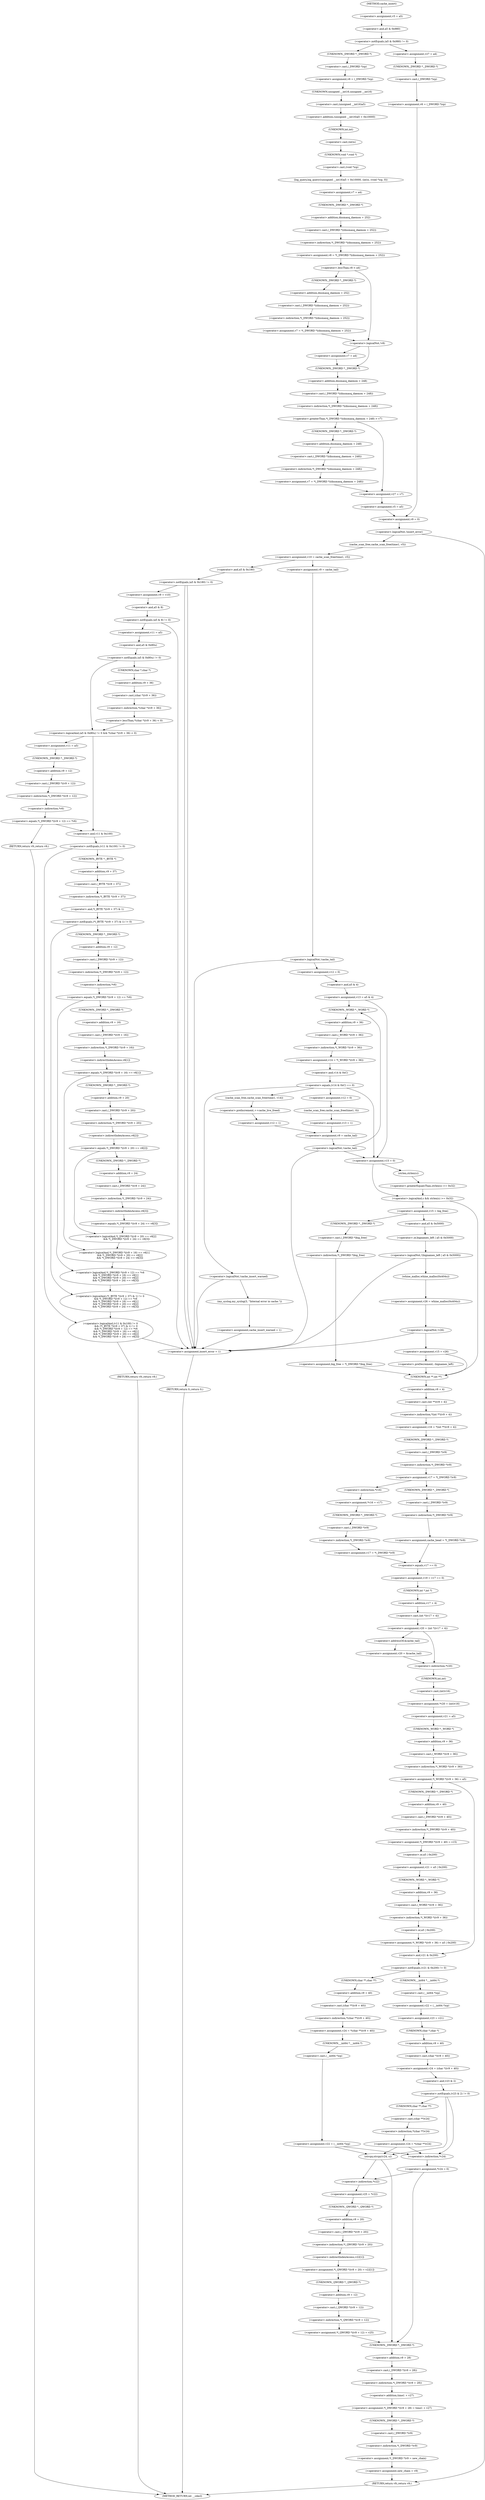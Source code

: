 digraph cache_insert {  
"1000152" [label = "(<operator>.assignment,v5 = a5)" ]
"1000156" [label = "(<operator>.notEquals,(a5 & 0x980) != 0)" ]
"1000157" [label = "(<operator>.and,a5 & 0x980)" ]
"1000162" [label = "(<operator>.assignment,v6 = (_DWORD *)cp)" ]
"1000164" [label = "(<operator>.cast,(_DWORD *)cp)" ]
"1000165" [label = "(UNKNOWN,_DWORD *,_DWORD *)" ]
"1000167" [label = "(log_query,log_query((unsigned __int16)a5 + 0x10000, (int)s, (void *)cp, 0))" ]
"1000168" [label = "(<operator>.addition,(unsigned __int16)a5 + 0x10000)" ]
"1000169" [label = "(<operator>.cast,(unsigned __int16)a5)" ]
"1000170" [label = "(UNKNOWN,unsigned __int16,unsigned __int16)" ]
"1000173" [label = "(<operator>.cast,(int)s)" ]
"1000174" [label = "(UNKNOWN,int,int)" ]
"1000176" [label = "(<operator>.cast,(void *)cp)" ]
"1000177" [label = "(UNKNOWN,void *,void *)" ]
"1000180" [label = "(<operator>.assignment,v7 = a4)" ]
"1000183" [label = "(<operator>.assignment,v8 = *(_DWORD *)(dnsmasq_daemon + 252))" ]
"1000185" [label = "(<operator>.indirection,*(_DWORD *)(dnsmasq_daemon + 252))" ]
"1000186" [label = "(<operator>.cast,(_DWORD *)(dnsmasq_daemon + 252))" ]
"1000187" [label = "(UNKNOWN,_DWORD *,_DWORD *)" ]
"1000188" [label = "(<operator>.addition,dnsmasq_daemon + 252)" ]
"1000192" [label = "(<operator>.lessThan,v8 < a4)" ]
"1000195" [label = "(<operator>.assignment,v7 = *(_DWORD *)(dnsmasq_daemon + 252))" ]
"1000197" [label = "(<operator>.indirection,*(_DWORD *)(dnsmasq_daemon + 252))" ]
"1000198" [label = "(<operator>.cast,(_DWORD *)(dnsmasq_daemon + 252))" ]
"1000199" [label = "(UNKNOWN,_DWORD *,_DWORD *)" ]
"1000200" [label = "(<operator>.addition,dnsmasq_daemon + 252)" ]
"1000204" [label = "(<operator>.logicalNot,!v8)" ]
"1000206" [label = "(<operator>.assignment,v7 = a4)" ]
"1000210" [label = "(<operator>.greaterThan,*(_DWORD *)(dnsmasq_daemon + 248) > v7)" ]
"1000211" [label = "(<operator>.indirection,*(_DWORD *)(dnsmasq_daemon + 248))" ]
"1000212" [label = "(<operator>.cast,(_DWORD *)(dnsmasq_daemon + 248))" ]
"1000213" [label = "(UNKNOWN,_DWORD *,_DWORD *)" ]
"1000214" [label = "(<operator>.addition,dnsmasq_daemon + 248)" ]
"1000218" [label = "(<operator>.assignment,v7 = *(_DWORD *)(dnsmasq_daemon + 248))" ]
"1000220" [label = "(<operator>.indirection,*(_DWORD *)(dnsmasq_daemon + 248))" ]
"1000221" [label = "(<operator>.cast,(_DWORD *)(dnsmasq_daemon + 248))" ]
"1000222" [label = "(UNKNOWN,_DWORD *,_DWORD *)" ]
"1000223" [label = "(<operator>.addition,dnsmasq_daemon + 248)" ]
"1000226" [label = "(<operator>.assignment,v27 = v7)" ]
"1000229" [label = "(<operator>.assignment,v5 = a5)" ]
"1000234" [label = "(<operator>.assignment,v27 = a4)" ]
"1000237" [label = "(<operator>.assignment,v6 = (_DWORD *)cp)" ]
"1000239" [label = "(<operator>.cast,(_DWORD *)cp)" ]
"1000240" [label = "(UNKNOWN,_DWORD *,_DWORD *)" ]
"1000242" [label = "(<operator>.assignment,v9 = 0)" ]
"1000246" [label = "(<operator>.logicalNot,!insert_error)" ]
"1000249" [label = "(<operator>.assignment,v10 = cache_scan_free(time1, v5))" ]
"1000251" [label = "(cache_scan_free,cache_scan_free(time1, v5))" ]
"1000258" [label = "(<operator>.notEquals,(a5 & 0x180) != 0)" ]
"1000259" [label = "(<operator>.and,a5 & 0x180)" ]
"1000267" [label = "(<operator>.assignment,v9 = v10)" ]
"1000271" [label = "(<operator>.notEquals,(a5 & 8) != 0)" ]
"1000272" [label = "(<operator>.and,a5 & 8)" ]
"1000277" [label = "(<operator>.assignment,v11 = a5)" ]
"1000281" [label = "(<operator>.logicalAnd,(a5 & 0x80u) != 0 && *(char *)(v9 + 36) < 0)" ]
"1000282" [label = "(<operator>.notEquals,(a5 & 0x80u) != 0)" ]
"1000283" [label = "(<operator>.and,a5 & 0x80u)" ]
"1000287" [label = "(<operator>.lessThan,*(char *)(v9 + 36) < 0)" ]
"1000288" [label = "(<operator>.indirection,*(char *)(v9 + 36))" ]
"1000289" [label = "(<operator>.cast,(char *)(v9 + 36))" ]
"1000290" [label = "(UNKNOWN,char *,char *)" ]
"1000291" [label = "(<operator>.addition,v9 + 36)" ]
"1000296" [label = "(<operator>.assignment,v11 = a5)" ]
"1000300" [label = "(<operator>.equals,*(_DWORD *)(v9 + 12) == *v6)" ]
"1000301" [label = "(<operator>.indirection,*(_DWORD *)(v9 + 12))" ]
"1000302" [label = "(<operator>.cast,(_DWORD *)(v9 + 12))" ]
"1000303" [label = "(UNKNOWN,_DWORD *,_DWORD *)" ]
"1000304" [label = "(<operator>.addition,v9 + 12)" ]
"1000307" [label = "(<operator>.indirection,*v6)" ]
"1000309" [label = "(RETURN,return v9;,return v9;)" ]
"1000312" [label = "(<operator>.logicalAnd,(v11 & 0x100) != 0\n              && (*(_BYTE *)(v9 + 37) & 1) != 0\n              && *(_DWORD *)(v9 + 12) == *v6\n              && *(_DWORD *)(v9 + 16) == v6[1]\n              && *(_DWORD *)(v9 + 20) == v6[2]\n              && *(_DWORD *)(v9 + 24) == v6[3])" ]
"1000313" [label = "(<operator>.notEquals,(v11 & 0x100) != 0)" ]
"1000314" [label = "(<operator>.and,v11 & 0x100)" ]
"1000318" [label = "(<operator>.logicalAnd,(*(_BYTE *)(v9 + 37) & 1) != 0\n              && *(_DWORD *)(v9 + 12) == *v6\n              && *(_DWORD *)(v9 + 16) == v6[1]\n              && *(_DWORD *)(v9 + 20) == v6[2]\n              && *(_DWORD *)(v9 + 24) == v6[3])" ]
"1000319" [label = "(<operator>.notEquals,(*(_BYTE *)(v9 + 37) & 1) != 0)" ]
"1000320" [label = "(<operator>.and,*(_BYTE *)(v9 + 37) & 1)" ]
"1000321" [label = "(<operator>.indirection,*(_BYTE *)(v9 + 37))" ]
"1000322" [label = "(<operator>.cast,(_BYTE *)(v9 + 37))" ]
"1000323" [label = "(UNKNOWN,_BYTE *,_BYTE *)" ]
"1000324" [label = "(<operator>.addition,v9 + 37)" ]
"1000329" [label = "(<operator>.logicalAnd,*(_DWORD *)(v9 + 12) == *v6\n              && *(_DWORD *)(v9 + 16) == v6[1]\n              && *(_DWORD *)(v9 + 20) == v6[2]\n              && *(_DWORD *)(v9 + 24) == v6[3])" ]
"1000330" [label = "(<operator>.equals,*(_DWORD *)(v9 + 12) == *v6)" ]
"1000331" [label = "(<operator>.indirection,*(_DWORD *)(v9 + 12))" ]
"1000332" [label = "(<operator>.cast,(_DWORD *)(v9 + 12))" ]
"1000333" [label = "(UNKNOWN,_DWORD *,_DWORD *)" ]
"1000334" [label = "(<operator>.addition,v9 + 12)" ]
"1000337" [label = "(<operator>.indirection,*v6)" ]
"1000339" [label = "(<operator>.logicalAnd,*(_DWORD *)(v9 + 16) == v6[1]\n              && *(_DWORD *)(v9 + 20) == v6[2]\n              && *(_DWORD *)(v9 + 24) == v6[3])" ]
"1000340" [label = "(<operator>.equals,*(_DWORD *)(v9 + 16) == v6[1])" ]
"1000341" [label = "(<operator>.indirection,*(_DWORD *)(v9 + 16))" ]
"1000342" [label = "(<operator>.cast,(_DWORD *)(v9 + 16))" ]
"1000343" [label = "(UNKNOWN,_DWORD *,_DWORD *)" ]
"1000344" [label = "(<operator>.addition,v9 + 16)" ]
"1000347" [label = "(<operator>.indirectIndexAccess,v6[1])" ]
"1000350" [label = "(<operator>.logicalAnd,*(_DWORD *)(v9 + 20) == v6[2]\n              && *(_DWORD *)(v9 + 24) == v6[3])" ]
"1000351" [label = "(<operator>.equals,*(_DWORD *)(v9 + 20) == v6[2])" ]
"1000352" [label = "(<operator>.indirection,*(_DWORD *)(v9 + 20))" ]
"1000353" [label = "(<operator>.cast,(_DWORD *)(v9 + 20))" ]
"1000354" [label = "(UNKNOWN,_DWORD *,_DWORD *)" ]
"1000355" [label = "(<operator>.addition,v9 + 20)" ]
"1000358" [label = "(<operator>.indirectIndexAccess,v6[2])" ]
"1000361" [label = "(<operator>.equals,*(_DWORD *)(v9 + 24) == v6[3])" ]
"1000362" [label = "(<operator>.indirection,*(_DWORD *)(v9 + 24))" ]
"1000363" [label = "(<operator>.cast,(_DWORD *)(v9 + 24))" ]
"1000364" [label = "(UNKNOWN,_DWORD *,_DWORD *)" ]
"1000365" [label = "(<operator>.addition,v9 + 24)" ]
"1000368" [label = "(<operator>.indirectIndexAccess,v6[3])" ]
"1000372" [label = "(RETURN,return v9;,return v9;)" ]
"1000375" [label = "(<operator>.assignment,insert_error = 1)" ]
"1000378" [label = "(RETURN,return 0;,return 0;)" ]
"1000380" [label = "(<operator>.assignment,v9 = cache_tail)" ]
"1000384" [label = "(<operator>.logicalNot,!cache_tail)" ]
"1000387" [label = "(<operator>.assignment,v12 = 0)" ]
"1000390" [label = "(<operator>.assignment,v13 = a5 & 4)" ]
"1000392" [label = "(<operator>.and,a5 & 4)" ]
"1000398" [label = "(<operator>.assignment,v14 = *(_WORD *)(v9 + 36))" ]
"1000400" [label = "(<operator>.indirection,*(_WORD *)(v9 + 36))" ]
"1000401" [label = "(<operator>.cast,(_WORD *)(v9 + 36))" ]
"1000402" [label = "(UNKNOWN,_WORD *,_WORD *)" ]
"1000403" [label = "(<operator>.addition,v9 + 36)" ]
"1000407" [label = "(<operator>.equals,(v14 & 0xC) == 0)" ]
"1000408" [label = "(<operator>.and,v14 & 0xC)" ]
"1000417" [label = "(<operator>.logicalNot,!cache_insert_warned)" ]
"1000420" [label = "(my_syslog,my_syslog(3, \"Internal error in cache.\"))" ]
"1000423" [label = "(<operator>.assignment,cache_insert_warned = 1)" ]
"1000430" [label = "(cache_scan_free,cache_scan_free(time1, v14))" ]
"1000433" [label = "(<operator>.preIncrement,++cache_live_freed)" ]
"1000435" [label = "(<operator>.assignment,v12 = 1)" ]
"1000440" [label = "(<operator>.assignment,v12 = 0)" ]
"1000443" [label = "(cache_scan_free,cache_scan_free(time1, 0))" ]
"1000446" [label = "(<operator>.assignment,v13 = 1)" ]
"1000449" [label = "(<operator>.assignment,v9 = cache_tail)" ]
"1000453" [label = "(<operator>.logicalNot,!cache_tail)" ]
"1000456" [label = "(<operator>.assignment,v15 = 0)" ]
"1000460" [label = "(<operator>.logicalAnd,s && strlen(s) >= 0x32)" ]
"1000462" [label = "(<operator>.greaterEqualsThan,strlen(s) >= 0x32)" ]
"1000463" [label = "(strlen,strlen(s))" ]
"1000467" [label = "(<operator>.assignment,v15 = big_free)" ]
"1000473" [label = "(<operator>.assignment,big_free = *(_DWORD *)big_free)" ]
"1000475" [label = "(<operator>.indirection,*(_DWORD *)big_free)" ]
"1000476" [label = "(<operator>.cast,(_DWORD *)big_free)" ]
"1000477" [label = "(UNKNOWN,_DWORD *,_DWORD *)" ]
"1000482" [label = "(<operator>.logicalNot,!(bignames_left | a5 & 0x5000))" ]
"1000483" [label = "(<operator>.or,bignames_left | a5 & 0x5000)" ]
"1000485" [label = "(<operator>.and,a5 & 0x5000)" ]
"1000489" [label = "(<operator>.assignment,v26 = whine_malloc(0x404u))" ]
"1000491" [label = "(whine_malloc,whine_malloc(0x404u))" ]
"1000494" [label = "(<operator>.logicalNot,!v26)" ]
"1000497" [label = "(<operator>.assignment,v15 = v26)" ]
"1000502" [label = "(<operator>.preDecrement,--bignames_left)" ]
"1000504" [label = "(<operator>.assignment,v16 = *(int **)(v9 + 4))" ]
"1000506" [label = "(<operator>.indirection,*(int **)(v9 + 4))" ]
"1000507" [label = "(<operator>.cast,(int **)(v9 + 4))" ]
"1000508" [label = "(UNKNOWN,int **,int **)" ]
"1000509" [label = "(<operator>.addition,v9 + 4)" ]
"1000512" [label = "(<operator>.assignment,v17 = *(_DWORD *)v9)" ]
"1000514" [label = "(<operator>.indirection,*(_DWORD *)v9)" ]
"1000515" [label = "(<operator>.cast,(_DWORD *)v9)" ]
"1000516" [label = "(UNKNOWN,_DWORD *,_DWORD *)" ]
"1000521" [label = "(<operator>.assignment,*v16 = v17)" ]
"1000522" [label = "(<operator>.indirection,*v16)" ]
"1000525" [label = "(<operator>.assignment,v17 = *(_DWORD *)v9)" ]
"1000527" [label = "(<operator>.indirection,*(_DWORD *)v9)" ]
"1000528" [label = "(<operator>.cast,(_DWORD *)v9)" ]
"1000529" [label = "(UNKNOWN,_DWORD *,_DWORD *)" ]
"1000533" [label = "(<operator>.assignment,cache_head = *(_DWORD *)v9)" ]
"1000535" [label = "(<operator>.indirection,*(_DWORD *)v9)" ]
"1000536" [label = "(<operator>.cast,(_DWORD *)v9)" ]
"1000537" [label = "(UNKNOWN,_DWORD *,_DWORD *)" ]
"1000539" [label = "(<operator>.assignment,v19 = v17 == 0)" ]
"1000541" [label = "(<operator>.equals,v17 == 0)" ]
"1000544" [label = "(<operator>.assignment,v20 = (int *)(v17 + 4))" ]
"1000546" [label = "(<operator>.cast,(int *)(v17 + 4))" ]
"1000547" [label = "(UNKNOWN,int *,int *)" ]
"1000548" [label = "(<operator>.addition,v17 + 4)" ]
"1000553" [label = "(<operator>.assignment,v20 = &cache_tail)" ]
"1000555" [label = "(<operator>.addressOf,&cache_tail)" ]
"1000557" [label = "(<operator>.assignment,*v20 = (int)v16)" ]
"1000558" [label = "(<operator>.indirection,*v20)" ]
"1000560" [label = "(<operator>.cast,(int)v16)" ]
"1000561" [label = "(UNKNOWN,int,int)" ]
"1000563" [label = "(<operator>.assignment,v21 = a5)" ]
"1000566" [label = "(<operator>.assignment,*(_WORD *)(v9 + 36) = a5)" ]
"1000567" [label = "(<operator>.indirection,*(_WORD *)(v9 + 36))" ]
"1000568" [label = "(<operator>.cast,(_WORD *)(v9 + 36))" ]
"1000569" [label = "(UNKNOWN,_WORD *,_WORD *)" ]
"1000570" [label = "(<operator>.addition,v9 + 36)" ]
"1000577" [label = "(<operator>.assignment,*(_DWORD *)(v9 + 40) = v15)" ]
"1000578" [label = "(<operator>.indirection,*(_DWORD *)(v9 + 40))" ]
"1000579" [label = "(<operator>.cast,(_DWORD *)(v9 + 40))" ]
"1000580" [label = "(UNKNOWN,_DWORD *,_DWORD *)" ]
"1000581" [label = "(<operator>.addition,v9 + 40)" ]
"1000585" [label = "(<operator>.assignment,v21 = a5 | 0x200)" ]
"1000587" [label = "(<operator>.or,a5 | 0x200)" ]
"1000590" [label = "(<operator>.assignment,*(_WORD *)(v9 + 36) = a5 | 0x200)" ]
"1000591" [label = "(<operator>.indirection,*(_WORD *)(v9 + 36))" ]
"1000592" [label = "(<operator>.cast,(_WORD *)(v9 + 36))" ]
"1000593" [label = "(UNKNOWN,_WORD *,_WORD *)" ]
"1000594" [label = "(<operator>.addition,v9 + 36)" ]
"1000597" [label = "(<operator>.or,a5 | 0x200)" ]
"1000601" [label = "(<operator>.notEquals,(v21 & 0x200) != 0)" ]
"1000602" [label = "(<operator>.and,v21 & 0x200)" ]
"1000607" [label = "(<operator>.assignment,v24 = *(char **)(v9 + 40))" ]
"1000609" [label = "(<operator>.indirection,*(char **)(v9 + 40))" ]
"1000610" [label = "(<operator>.cast,(char **)(v9 + 40))" ]
"1000611" [label = "(UNKNOWN,char **,char **)" ]
"1000612" [label = "(<operator>.addition,v9 + 40)" ]
"1000615" [label = "(<operator>.assignment,v22 = (__int64 *)cp)" ]
"1000617" [label = "(<operator>.cast,(__int64 *)cp)" ]
"1000618" [label = "(UNKNOWN,__int64 *,__int64 *)" ]
"1000622" [label = "(<operator>.assignment,v22 = (__int64 *)cp)" ]
"1000624" [label = "(<operator>.cast,(__int64 *)cp)" ]
"1000625" [label = "(UNKNOWN,__int64 *,__int64 *)" ]
"1000627" [label = "(<operator>.assignment,v23 = v21)" ]
"1000630" [label = "(<operator>.assignment,v24 = (char *)(v9 + 40))" ]
"1000632" [label = "(<operator>.cast,(char *)(v9 + 40))" ]
"1000633" [label = "(UNKNOWN,char *,char *)" ]
"1000634" [label = "(<operator>.addition,v9 + 40)" ]
"1000638" [label = "(<operator>.notEquals,(v23 & 2) != 0)" ]
"1000639" [label = "(<operator>.and,v23 & 2)" ]
"1000643" [label = "(<operator>.assignment,v24 = *(char **)v24)" ]
"1000645" [label = "(<operator>.indirection,*(char **)v24)" ]
"1000646" [label = "(<operator>.cast,(char **)v24)" ]
"1000647" [label = "(UNKNOWN,char **,char **)" ]
"1000651" [label = "(strcpy,strcpy(v24, s))" ]
"1000655" [label = "(<operator>.assignment,*v24 = 0)" ]
"1000656" [label = "(<operator>.indirection,*v24)" ]
"1000662" [label = "(<operator>.assignment,v25 = *v22)" ]
"1000664" [label = "(<operator>.indirection,*v22)" ]
"1000666" [label = "(<operator>.assignment,*(_QWORD *)(v9 + 20) = v22[1])" ]
"1000667" [label = "(<operator>.indirection,*(_QWORD *)(v9 + 20))" ]
"1000668" [label = "(<operator>.cast,(_QWORD *)(v9 + 20))" ]
"1000669" [label = "(UNKNOWN,_QWORD *,_QWORD *)" ]
"1000670" [label = "(<operator>.addition,v9 + 20)" ]
"1000673" [label = "(<operator>.indirectIndexAccess,v22[1])" ]
"1000676" [label = "(<operator>.assignment,*(_QWORD *)(v9 + 12) = v25)" ]
"1000677" [label = "(<operator>.indirection,*(_QWORD *)(v9 + 12))" ]
"1000678" [label = "(<operator>.cast,(_QWORD *)(v9 + 12))" ]
"1000679" [label = "(UNKNOWN,_QWORD *,_QWORD *)" ]
"1000680" [label = "(<operator>.addition,v9 + 12)" ]
"1000684" [label = "(<operator>.assignment,*(_DWORD *)(v9 + 28) = time1 + v27)" ]
"1000685" [label = "(<operator>.indirection,*(_DWORD *)(v9 + 28))" ]
"1000686" [label = "(<operator>.cast,(_DWORD *)(v9 + 28))" ]
"1000687" [label = "(UNKNOWN,_DWORD *,_DWORD *)" ]
"1000688" [label = "(<operator>.addition,v9 + 28)" ]
"1000691" [label = "(<operator>.addition,time1 + v27)" ]
"1000694" [label = "(<operator>.assignment,*(_DWORD *)v9 = new_chain)" ]
"1000695" [label = "(<operator>.indirection,*(_DWORD *)v9)" ]
"1000696" [label = "(<operator>.cast,(_DWORD *)v9)" ]
"1000697" [label = "(UNKNOWN,_DWORD *,_DWORD *)" ]
"1000700" [label = "(<operator>.assignment,new_chain = v9)" ]
"1000703" [label = "(RETURN,return v9;,return v9;)" ]
"1000123" [label = "(METHOD,cache_insert)" ]
"1000705" [label = "(METHOD_RETURN,int __cdecl)" ]
  "1000152" -> "1000157" 
  "1000156" -> "1000165" 
  "1000156" -> "1000234" 
  "1000157" -> "1000156" 
  "1000162" -> "1000170" 
  "1000164" -> "1000162" 
  "1000165" -> "1000164" 
  "1000167" -> "1000180" 
  "1000168" -> "1000174" 
  "1000169" -> "1000168" 
  "1000170" -> "1000169" 
  "1000173" -> "1000177" 
  "1000174" -> "1000173" 
  "1000176" -> "1000167" 
  "1000177" -> "1000176" 
  "1000180" -> "1000187" 
  "1000183" -> "1000192" 
  "1000185" -> "1000183" 
  "1000186" -> "1000185" 
  "1000187" -> "1000188" 
  "1000188" -> "1000186" 
  "1000192" -> "1000199" 
  "1000192" -> "1000204" 
  "1000195" -> "1000204" 
  "1000197" -> "1000195" 
  "1000198" -> "1000197" 
  "1000199" -> "1000200" 
  "1000200" -> "1000198" 
  "1000204" -> "1000213" 
  "1000204" -> "1000206" 
  "1000206" -> "1000213" 
  "1000210" -> "1000222" 
  "1000210" -> "1000226" 
  "1000211" -> "1000210" 
  "1000212" -> "1000211" 
  "1000213" -> "1000214" 
  "1000214" -> "1000212" 
  "1000218" -> "1000226" 
  "1000220" -> "1000218" 
  "1000221" -> "1000220" 
  "1000222" -> "1000223" 
  "1000223" -> "1000221" 
  "1000226" -> "1000229" 
  "1000229" -> "1000242" 
  "1000234" -> "1000240" 
  "1000237" -> "1000242" 
  "1000239" -> "1000237" 
  "1000240" -> "1000239" 
  "1000242" -> "1000246" 
  "1000246" -> "1000251" 
  "1000246" -> "1000703" 
  "1000249" -> "1000259" 
  "1000249" -> "1000380" 
  "1000251" -> "1000249" 
  "1000258" -> "1000267" 
  "1000258" -> "1000375" 
  "1000258" -> "1000375" 
  "1000259" -> "1000258" 
  "1000267" -> "1000272" 
  "1000271" -> "1000277" 
  "1000271" -> "1000375" 
  "1000272" -> "1000271" 
  "1000277" -> "1000283" 
  "1000281" -> "1000296" 
  "1000281" -> "1000314" 
  "1000282" -> "1000290" 
  "1000282" -> "1000281" 
  "1000283" -> "1000282" 
  "1000287" -> "1000281" 
  "1000288" -> "1000287" 
  "1000289" -> "1000288" 
  "1000290" -> "1000291" 
  "1000291" -> "1000289" 
  "1000296" -> "1000303" 
  "1000300" -> "1000309" 
  "1000300" -> "1000314" 
  "1000301" -> "1000307" 
  "1000302" -> "1000301" 
  "1000303" -> "1000304" 
  "1000304" -> "1000302" 
  "1000307" -> "1000300" 
  "1000309" -> "1000705" 
  "1000312" -> "1000372" 
  "1000312" -> "1000375" 
  "1000313" -> "1000323" 
  "1000313" -> "1000312" 
  "1000314" -> "1000313" 
  "1000318" -> "1000312" 
  "1000319" -> "1000333" 
  "1000319" -> "1000318" 
  "1000320" -> "1000319" 
  "1000321" -> "1000320" 
  "1000322" -> "1000321" 
  "1000323" -> "1000324" 
  "1000324" -> "1000322" 
  "1000329" -> "1000318" 
  "1000330" -> "1000343" 
  "1000330" -> "1000329" 
  "1000331" -> "1000337" 
  "1000332" -> "1000331" 
  "1000333" -> "1000334" 
  "1000334" -> "1000332" 
  "1000337" -> "1000330" 
  "1000339" -> "1000329" 
  "1000340" -> "1000354" 
  "1000340" -> "1000339" 
  "1000341" -> "1000347" 
  "1000342" -> "1000341" 
  "1000343" -> "1000344" 
  "1000344" -> "1000342" 
  "1000347" -> "1000340" 
  "1000350" -> "1000339" 
  "1000351" -> "1000364" 
  "1000351" -> "1000350" 
  "1000352" -> "1000358" 
  "1000353" -> "1000352" 
  "1000354" -> "1000355" 
  "1000355" -> "1000353" 
  "1000358" -> "1000351" 
  "1000361" -> "1000350" 
  "1000362" -> "1000368" 
  "1000363" -> "1000362" 
  "1000364" -> "1000365" 
  "1000365" -> "1000363" 
  "1000368" -> "1000361" 
  "1000372" -> "1000705" 
  "1000375" -> "1000378" 
  "1000378" -> "1000705" 
  "1000380" -> "1000384" 
  "1000384" -> "1000375" 
  "1000384" -> "1000387" 
  "1000387" -> "1000392" 
  "1000390" -> "1000402" 
  "1000390" -> "1000456" 
  "1000392" -> "1000390" 
  "1000398" -> "1000408" 
  "1000400" -> "1000398" 
  "1000401" -> "1000400" 
  "1000402" -> "1000403" 
  "1000403" -> "1000401" 
  "1000407" -> "1000456" 
  "1000407" -> "1000417" 
  "1000407" -> "1000430" 
  "1000407" -> "1000440" 
  "1000408" -> "1000407" 
  "1000417" -> "1000420" 
  "1000417" -> "1000375" 
  "1000420" -> "1000423" 
  "1000423" -> "1000375" 
  "1000430" -> "1000433" 
  "1000433" -> "1000435" 
  "1000435" -> "1000449" 
  "1000440" -> "1000443" 
  "1000443" -> "1000446" 
  "1000446" -> "1000449" 
  "1000449" -> "1000453" 
  "1000453" -> "1000402" 
  "1000453" -> "1000456" 
  "1000453" -> "1000375" 
  "1000456" -> "1000460" 
  "1000456" -> "1000463" 
  "1000460" -> "1000467" 
  "1000460" -> "1000508" 
  "1000462" -> "1000460" 
  "1000463" -> "1000462" 
  "1000467" -> "1000477" 
  "1000467" -> "1000485" 
  "1000473" -> "1000508" 
  "1000475" -> "1000473" 
  "1000476" -> "1000475" 
  "1000477" -> "1000476" 
  "1000482" -> "1000375" 
  "1000482" -> "1000491" 
  "1000483" -> "1000482" 
  "1000485" -> "1000483" 
  "1000489" -> "1000494" 
  "1000491" -> "1000489" 
  "1000494" -> "1000375" 
  "1000494" -> "1000497" 
  "1000497" -> "1000502" 
  "1000497" -> "1000508" 
  "1000502" -> "1000508" 
  "1000504" -> "1000516" 
  "1000506" -> "1000504" 
  "1000507" -> "1000506" 
  "1000508" -> "1000509" 
  "1000509" -> "1000507" 
  "1000512" -> "1000522" 
  "1000512" -> "1000537" 
  "1000514" -> "1000512" 
  "1000515" -> "1000514" 
  "1000516" -> "1000515" 
  "1000521" -> "1000529" 
  "1000522" -> "1000521" 
  "1000525" -> "1000541" 
  "1000527" -> "1000525" 
  "1000528" -> "1000527" 
  "1000529" -> "1000528" 
  "1000533" -> "1000541" 
  "1000535" -> "1000533" 
  "1000536" -> "1000535" 
  "1000537" -> "1000536" 
  "1000539" -> "1000547" 
  "1000541" -> "1000539" 
  "1000544" -> "1000555" 
  "1000544" -> "1000558" 
  "1000546" -> "1000544" 
  "1000547" -> "1000548" 
  "1000548" -> "1000546" 
  "1000553" -> "1000558" 
  "1000555" -> "1000553" 
  "1000557" -> "1000563" 
  "1000558" -> "1000561" 
  "1000560" -> "1000557" 
  "1000561" -> "1000560" 
  "1000563" -> "1000569" 
  "1000566" -> "1000580" 
  "1000566" -> "1000602" 
  "1000567" -> "1000566" 
  "1000568" -> "1000567" 
  "1000569" -> "1000570" 
  "1000570" -> "1000568" 
  "1000577" -> "1000587" 
  "1000578" -> "1000577" 
  "1000579" -> "1000578" 
  "1000580" -> "1000581" 
  "1000581" -> "1000579" 
  "1000585" -> "1000593" 
  "1000587" -> "1000585" 
  "1000590" -> "1000602" 
  "1000591" -> "1000597" 
  "1000592" -> "1000591" 
  "1000593" -> "1000594" 
  "1000594" -> "1000592" 
  "1000597" -> "1000590" 
  "1000601" -> "1000611" 
  "1000601" -> "1000625" 
  "1000602" -> "1000601" 
  "1000607" -> "1000618" 
  "1000609" -> "1000607" 
  "1000610" -> "1000609" 
  "1000611" -> "1000612" 
  "1000612" -> "1000610" 
  "1000615" -> "1000651" 
  "1000615" -> "1000656" 
  "1000617" -> "1000615" 
  "1000618" -> "1000617" 
  "1000622" -> "1000627" 
  "1000624" -> "1000622" 
  "1000625" -> "1000624" 
  "1000627" -> "1000633" 
  "1000630" -> "1000639" 
  "1000632" -> "1000630" 
  "1000633" -> "1000634" 
  "1000634" -> "1000632" 
  "1000638" -> "1000647" 
  "1000638" -> "1000651" 
  "1000638" -> "1000656" 
  "1000639" -> "1000638" 
  "1000643" -> "1000651" 
  "1000643" -> "1000656" 
  "1000645" -> "1000643" 
  "1000646" -> "1000645" 
  "1000647" -> "1000646" 
  "1000651" -> "1000687" 
  "1000651" -> "1000664" 
  "1000655" -> "1000687" 
  "1000655" -> "1000664" 
  "1000656" -> "1000655" 
  "1000662" -> "1000669" 
  "1000664" -> "1000662" 
  "1000666" -> "1000679" 
  "1000667" -> "1000673" 
  "1000668" -> "1000667" 
  "1000669" -> "1000670" 
  "1000670" -> "1000668" 
  "1000673" -> "1000666" 
  "1000676" -> "1000687" 
  "1000677" -> "1000676" 
  "1000678" -> "1000677" 
  "1000679" -> "1000680" 
  "1000680" -> "1000678" 
  "1000684" -> "1000697" 
  "1000685" -> "1000691" 
  "1000686" -> "1000685" 
  "1000687" -> "1000688" 
  "1000688" -> "1000686" 
  "1000691" -> "1000684" 
  "1000694" -> "1000700" 
  "1000695" -> "1000694" 
  "1000696" -> "1000695" 
  "1000697" -> "1000696" 
  "1000700" -> "1000703" 
  "1000703" -> "1000705" 
  "1000123" -> "1000152" 
}
